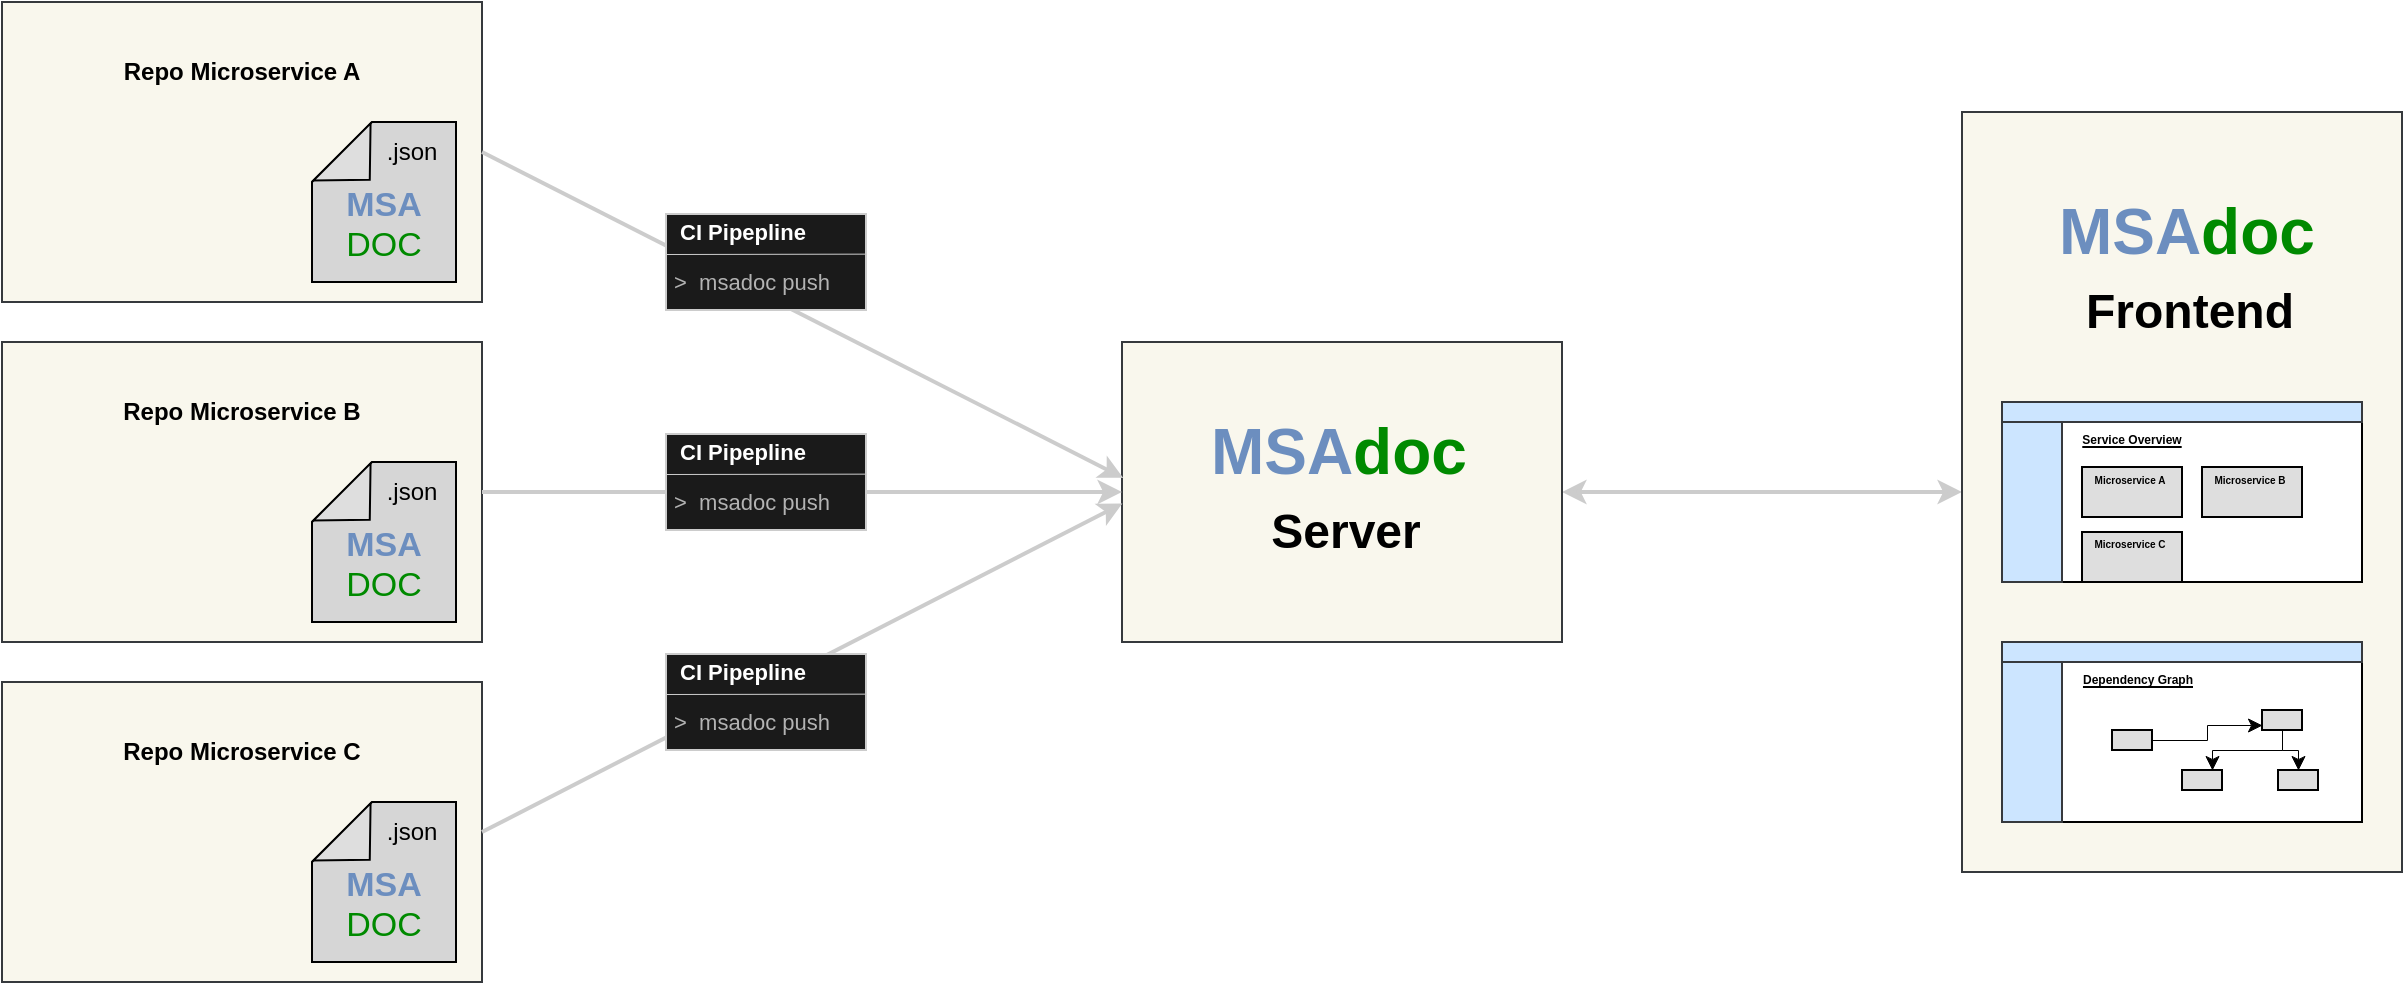 <mxfile version="20.2.8" type="google"><diagram id="jJ8ZIH-k-cA8LwhooIHd" name="Page-1"><mxGraphModel grid="1" page="1" gridSize="10" guides="1" tooltips="1" connect="1" arrows="1" fold="1" pageScale="1" pageWidth="850" pageHeight="1100" math="0" shadow="0"><root><mxCell id="0"/><mxCell id="1" parent="0"/><mxCell id="1desqvVgrYWaTcwig8yL-27" value="" style="group;" connectable="0" vertex="1" parent="1"><mxGeometry y="340" width="240" height="150" as="geometry"/></mxCell><mxCell id="1desqvVgrYWaTcwig8yL-1" value="" style="rounded=0;whiteSpace=wrap;html=1;fillColor=#f9f7ed;strokeColor=#36393d;" vertex="1" parent="1desqvVgrYWaTcwig8yL-27"><mxGeometry width="240" height="150" as="geometry"/></mxCell><mxCell id="1desqvVgrYWaTcwig8yL-2" value="Repo Microservice A" style="text;html=1;strokeColor=none;fillColor=none;align=center;verticalAlign=middle;whiteSpace=wrap;rounded=0;fontStyle=1" vertex="1" parent="1desqvVgrYWaTcwig8yL-27"><mxGeometry y="15.0" width="240" height="40.909" as="geometry"/></mxCell><mxCell id="1desqvVgrYWaTcwig8yL-15" value="" style="group" connectable="0" vertex="1" parent="1desqvVgrYWaTcwig8yL-27"><mxGeometry x="155" y="60" width="100" height="80" as="geometry"/></mxCell><mxCell id="1desqvVgrYWaTcwig8yL-30" value="" style="group" connectable="0" vertex="1" parent="1desqvVgrYWaTcwig8yL-15"><mxGeometry width="72" height="80" as="geometry"/></mxCell><mxCell id="1desqvVgrYWaTcwig8yL-31" style="edgeStyle=orthogonalEdgeStyle;rounded=0;orthogonalLoop=1;jettySize=auto;html=1;exitX=1;exitY=0.5;exitDx=0;exitDy=0;exitPerimeter=0;entryX=1;entryY=0.25;entryDx=0;entryDy=0;fontColor=#000000;" edge="1" parent="1desqvVgrYWaTcwig8yL-30" source="1desqvVgrYWaTcwig8yL-16" target="1desqvVgrYWaTcwig8yL-19"><mxGeometry relative="1" as="geometry"/></mxCell><mxCell id="1desqvVgrYWaTcwig8yL-16" value="" style="shape=card;whiteSpace=wrap;html=1;fillColor=#D6D6D6;" vertex="1" parent="1desqvVgrYWaTcwig8yL-30"><mxGeometry width="72" height="80" as="geometry"/></mxCell><mxCell id="1desqvVgrYWaTcwig8yL-17" value="" style="triangle;whiteSpace=wrap;html=1;rotation=45;fillColor=#DEDEDE;" vertex="1" parent="1desqvVgrYWaTcwig8yL-30"><mxGeometry x="12.13" y="1.69" width="19.63" height="40.38" as="geometry"/></mxCell><mxCell id="1desqvVgrYWaTcwig8yL-18" value="DOC" style="text;html=1;align=center;verticalAlign=middle;whiteSpace=wrap;rounded=0;fontSize=17;fontStyle=0;fontColor=#008A00;" vertex="1" parent="1desqvVgrYWaTcwig8yL-30"><mxGeometry x="9" y="50.4" width="54" height="24" as="geometry"/></mxCell><mxCell id="1desqvVgrYWaTcwig8yL-19" value="MSA" style="text;html=1;align=center;verticalAlign=middle;whiteSpace=wrap;rounded=0;fontSize=17;fontStyle=1;fontColor=#6C8EBF;" vertex="1" parent="1desqvVgrYWaTcwig8yL-30"><mxGeometry x="9" y="30" width="54" height="24" as="geometry"/></mxCell><mxCell id="1desqvVgrYWaTcwig8yL-20" value="&lt;font color=&quot;#000000&quot;&gt;.json&lt;/font&gt;" style="text;html=1;strokeColor=none;fillColor=none;align=center;verticalAlign=middle;whiteSpace=wrap;rounded=0;fontColor=#008A00;" vertex="1" parent="1desqvVgrYWaTcwig8yL-30"><mxGeometry x="30" width="40" height="30" as="geometry"/></mxCell><mxCell id="1desqvVgrYWaTcwig8yL-33" value="" style="group;" connectable="0" vertex="1" parent="1"><mxGeometry y="510" width="240" height="150" as="geometry"/></mxCell><mxCell id="1desqvVgrYWaTcwig8yL-34" value="" style="rounded=0;whiteSpace=wrap;html=1;fillColor=#f9f7ed;strokeColor=#36393d;" vertex="1" parent="1desqvVgrYWaTcwig8yL-33"><mxGeometry width="240" height="150" as="geometry"/></mxCell><mxCell id="1desqvVgrYWaTcwig8yL-35" value="Repo Microservice B" style="text;html=1;strokeColor=none;fillColor=none;align=center;verticalAlign=middle;whiteSpace=wrap;rounded=0;fontStyle=1" vertex="1" parent="1desqvVgrYWaTcwig8yL-33"><mxGeometry y="15.0" width="240" height="40.909" as="geometry"/></mxCell><mxCell id="1desqvVgrYWaTcwig8yL-36" value="" style="group" connectable="0" vertex="1" parent="1desqvVgrYWaTcwig8yL-33"><mxGeometry x="155" y="60" width="100" height="80" as="geometry"/></mxCell><mxCell id="1desqvVgrYWaTcwig8yL-37" value="" style="group" connectable="0" vertex="1" parent="1desqvVgrYWaTcwig8yL-36"><mxGeometry width="72" height="80" as="geometry"/></mxCell><mxCell id="1desqvVgrYWaTcwig8yL-38" style="edgeStyle=orthogonalEdgeStyle;rounded=0;orthogonalLoop=1;jettySize=auto;html=1;exitX=1;exitY=0.5;exitDx=0;exitDy=0;exitPerimeter=0;entryX=1;entryY=0.25;entryDx=0;entryDy=0;fontColor=#000000;" edge="1" parent="1desqvVgrYWaTcwig8yL-37" source="1desqvVgrYWaTcwig8yL-39" target="1desqvVgrYWaTcwig8yL-42"><mxGeometry relative="1" as="geometry"/></mxCell><mxCell id="1desqvVgrYWaTcwig8yL-39" value="" style="shape=card;whiteSpace=wrap;html=1;fillColor=#D6D6D6;" vertex="1" parent="1desqvVgrYWaTcwig8yL-37"><mxGeometry width="72" height="80" as="geometry"/></mxCell><mxCell id="1desqvVgrYWaTcwig8yL-40" value="" style="triangle;whiteSpace=wrap;html=1;rotation=45;fillColor=#DEDEDE;" vertex="1" parent="1desqvVgrYWaTcwig8yL-37"><mxGeometry x="12.13" y="1.69" width="19.63" height="40.38" as="geometry"/></mxCell><mxCell id="1desqvVgrYWaTcwig8yL-41" value="DOC" style="text;html=1;align=center;verticalAlign=middle;whiteSpace=wrap;rounded=0;fontSize=17;fontStyle=0;fontColor=#008A00;" vertex="1" parent="1desqvVgrYWaTcwig8yL-37"><mxGeometry x="9" y="50.4" width="54" height="24" as="geometry"/></mxCell><mxCell id="1desqvVgrYWaTcwig8yL-42" value="MSA" style="text;html=1;align=center;verticalAlign=middle;whiteSpace=wrap;rounded=0;fontSize=17;fontStyle=1;fontColor=#6C8EBF;" vertex="1" parent="1desqvVgrYWaTcwig8yL-37"><mxGeometry x="9" y="30" width="54" height="24" as="geometry"/></mxCell><mxCell id="1desqvVgrYWaTcwig8yL-43" value="&lt;font color=&quot;#000000&quot;&gt;.json&lt;/font&gt;" style="text;html=1;strokeColor=none;fillColor=none;align=center;verticalAlign=middle;whiteSpace=wrap;rounded=0;fontColor=#008A00;" vertex="1" parent="1desqvVgrYWaTcwig8yL-37"><mxGeometry x="30" width="40" height="30" as="geometry"/></mxCell><mxCell id="1desqvVgrYWaTcwig8yL-44" value="" style="group;" connectable="0" vertex="1" parent="1"><mxGeometry y="680" width="240" height="150" as="geometry"/></mxCell><mxCell id="1desqvVgrYWaTcwig8yL-45" value="" style="rounded=0;whiteSpace=wrap;html=1;fillColor=#f9f7ed;strokeColor=#36393d;" vertex="1" parent="1desqvVgrYWaTcwig8yL-44"><mxGeometry width="240" height="150" as="geometry"/></mxCell><mxCell id="1desqvVgrYWaTcwig8yL-46" value="Repo Microservice C" style="text;html=1;strokeColor=none;fillColor=none;align=center;verticalAlign=middle;whiteSpace=wrap;rounded=0;fontStyle=1" vertex="1" parent="1desqvVgrYWaTcwig8yL-44"><mxGeometry y="15.0" width="240" height="40.909" as="geometry"/></mxCell><mxCell id="1desqvVgrYWaTcwig8yL-47" value="" style="group" connectable="0" vertex="1" parent="1desqvVgrYWaTcwig8yL-44"><mxGeometry x="155" y="60" width="100" height="80" as="geometry"/></mxCell><mxCell id="1desqvVgrYWaTcwig8yL-48" value="" style="group" connectable="0" vertex="1" parent="1desqvVgrYWaTcwig8yL-47"><mxGeometry width="72" height="80" as="geometry"/></mxCell><mxCell id="1desqvVgrYWaTcwig8yL-49" style="edgeStyle=orthogonalEdgeStyle;rounded=0;orthogonalLoop=1;jettySize=auto;html=1;exitX=1;exitY=0.5;exitDx=0;exitDy=0;exitPerimeter=0;entryX=1;entryY=0.25;entryDx=0;entryDy=0;fontColor=#000000;" edge="1" parent="1desqvVgrYWaTcwig8yL-48" source="1desqvVgrYWaTcwig8yL-50" target="1desqvVgrYWaTcwig8yL-53"><mxGeometry relative="1" as="geometry"/></mxCell><mxCell id="1desqvVgrYWaTcwig8yL-50" value="" style="shape=card;whiteSpace=wrap;html=1;fillColor=#D6D6D6;" vertex="1" parent="1desqvVgrYWaTcwig8yL-48"><mxGeometry width="72" height="80" as="geometry"/></mxCell><mxCell id="1desqvVgrYWaTcwig8yL-51" value="" style="triangle;whiteSpace=wrap;html=1;rotation=45;fillColor=#DEDEDE;" vertex="1" parent="1desqvVgrYWaTcwig8yL-48"><mxGeometry x="12.13" y="1.69" width="19.63" height="40.38" as="geometry"/></mxCell><mxCell id="1desqvVgrYWaTcwig8yL-52" value="DOC" style="text;html=1;align=center;verticalAlign=middle;whiteSpace=wrap;rounded=0;fontSize=17;fontStyle=0;fontColor=#008A00;" vertex="1" parent="1desqvVgrYWaTcwig8yL-48"><mxGeometry x="9" y="50.4" width="54" height="24" as="geometry"/></mxCell><mxCell id="1desqvVgrYWaTcwig8yL-53" value="MSA" style="text;html=1;align=center;verticalAlign=middle;whiteSpace=wrap;rounded=0;fontSize=17;fontStyle=1;fontColor=#6C8EBF;" vertex="1" parent="1desqvVgrYWaTcwig8yL-48"><mxGeometry x="9" y="30" width="54" height="24" as="geometry"/></mxCell><mxCell id="1desqvVgrYWaTcwig8yL-54" value="&lt;font color=&quot;#000000&quot;&gt;.json&lt;/font&gt;" style="text;html=1;strokeColor=none;fillColor=none;align=center;verticalAlign=middle;whiteSpace=wrap;rounded=0;fontColor=#008A00;" vertex="1" parent="1desqvVgrYWaTcwig8yL-48"><mxGeometry x="30" width="40" height="30" as="geometry"/></mxCell><mxCell id="1desqvVgrYWaTcwig8yL-73" value="" style="edgeStyle=orthogonalEdgeStyle;rounded=0;orthogonalLoop=1;jettySize=auto;html=1;fontSize=20;fontColor=#000000;startArrow=classic;startFill=1;strokeWidth=2;fillColor=#f9f7ed;strokeColor=#CCCCCC;" edge="1" parent="1" source="1desqvVgrYWaTcwig8yL-55" target="1desqvVgrYWaTcwig8yL-68"><mxGeometry relative="1" as="geometry"/></mxCell><mxCell id="1desqvVgrYWaTcwig8yL-55" value="" style="rounded=0;whiteSpace=wrap;html=1;fillColor=#f9f7ed;strokeColor=#36393d;" vertex="1" parent="1"><mxGeometry x="560" y="510" width="220" height="150" as="geometry"/></mxCell><mxCell id="1desqvVgrYWaTcwig8yL-57" value="" style="group" connectable="0" vertex="1" parent="1"><mxGeometry x="610" y="550" width="124" height="30" as="geometry"/></mxCell><mxCell id="1desqvVgrYWaTcwig8yL-58" value="MSA" style="text;html=1;strokeColor=none;fillColor=none;align=center;verticalAlign=middle;whiteSpace=wrap;rounded=0;fontSize=32;fontStyle=1;fontColor=#6C8EBF;" vertex="1" parent="1desqvVgrYWaTcwig8yL-57"><mxGeometry width="60" height="30" as="geometry"/></mxCell><mxCell id="1desqvVgrYWaTcwig8yL-59" value="doc" style="text;html=1;align=center;verticalAlign=middle;whiteSpace=wrap;rounded=0;fontSize=32;fontStyle=1;fontColor=#008A00;" vertex="1" parent="1desqvVgrYWaTcwig8yL-57"><mxGeometry x="64" width="60" height="30" as="geometry"/></mxCell><mxCell id="1desqvVgrYWaTcwig8yL-60" value="&lt;font style=&quot;font-size: 24px;&quot;&gt;Server&lt;/font&gt;" style="text;html=1;strokeColor=none;fillColor=none;align=center;verticalAlign=middle;whiteSpace=wrap;rounded=0;fontColor=#000000;fontStyle=1" vertex="1" parent="1"><mxGeometry x="642" y="590" width="60" height="30" as="geometry"/></mxCell><mxCell id="1desqvVgrYWaTcwig8yL-61" value="" style="endArrow=classic;html=1;rounded=0;fontSize=24;fontColor=#000000;exitX=1;exitY=0.5;exitDx=0;exitDy=0;entryX=0.003;entryY=0.453;entryDx=0;entryDy=0;entryPerimeter=0;strokeWidth=2;fillColor=#f9f7ed;strokeColor=#CCCCCC;" edge="1" parent="1" source="1desqvVgrYWaTcwig8yL-1" target="1desqvVgrYWaTcwig8yL-55"><mxGeometry width="50" height="50" relative="1" as="geometry"><mxPoint x="510" y="460" as="sourcePoint"/><mxPoint x="560" y="585" as="targetPoint"/></mxGeometry></mxCell><mxCell id="1desqvVgrYWaTcwig8yL-62" value="" style="endArrow=classic;html=1;rounded=0;fontSize=24;fontColor=#000000;exitX=1;exitY=0.5;exitDx=0;exitDy=0;entryX=0;entryY=0.5;entryDx=0;entryDy=0;strokeWidth=2;fillColor=#f9f7ed;strokeColor=#CCCCCC;" edge="1" parent="1" source="1desqvVgrYWaTcwig8yL-34" target="1desqvVgrYWaTcwig8yL-55"><mxGeometry width="50" height="50" relative="1" as="geometry"><mxPoint x="580" y="500" as="sourcePoint"/><mxPoint x="630" y="450" as="targetPoint"/></mxGeometry></mxCell><mxCell id="1desqvVgrYWaTcwig8yL-63" value="" style="endArrow=classic;html=1;rounded=0;fontSize=24;fontColor=#000000;entryX=0.001;entryY=0.538;entryDx=0;entryDy=0;entryPerimeter=0;exitX=1;exitY=0.5;exitDx=0;exitDy=0;strokeWidth=2;fillColor=#f9f7ed;strokeColor=#CCCCCC;" edge="1" parent="1" source="1desqvVgrYWaTcwig8yL-45" target="1desqvVgrYWaTcwig8yL-55"><mxGeometry width="50" height="50" relative="1" as="geometry"><mxPoint x="370" y="760" as="sourcePoint"/><mxPoint x="630" y="630" as="targetPoint"/></mxGeometry></mxCell><mxCell id="1desqvVgrYWaTcwig8yL-68" value="" style="rounded=0;whiteSpace=wrap;html=1;fillColor=#f9f7ed;strokeColor=#36393d;" vertex="1" parent="1"><mxGeometry x="980" y="395" width="220" height="380" as="geometry"/></mxCell><mxCell id="1desqvVgrYWaTcwig8yL-69" value="" style="group" connectable="0" vertex="1" parent="1"><mxGeometry x="1034" y="440" width="124" height="30" as="geometry"/></mxCell><mxCell id="1desqvVgrYWaTcwig8yL-70" value="MSA" style="text;html=1;strokeColor=none;fillColor=none;align=center;verticalAlign=middle;whiteSpace=wrap;rounded=0;fontSize=32;fontStyle=1;fontColor=#6C8EBF;" vertex="1" parent="1desqvVgrYWaTcwig8yL-69"><mxGeometry width="60" height="30" as="geometry"/></mxCell><mxCell id="1desqvVgrYWaTcwig8yL-71" value="doc" style="text;html=1;align=center;verticalAlign=middle;whiteSpace=wrap;rounded=0;fontSize=32;fontStyle=1;fontColor=#008A00;" vertex="1" parent="1desqvVgrYWaTcwig8yL-69"><mxGeometry x="64" width="60" height="30" as="geometry"/></mxCell><mxCell id="1desqvVgrYWaTcwig8yL-72" value="&lt;font style=&quot;font-size: 24px;&quot;&gt;Frontend&lt;/font&gt;" style="text;html=1;strokeColor=none;fillColor=none;align=center;verticalAlign=middle;whiteSpace=wrap;rounded=0;fontColor=#000000;fontStyle=1" vertex="1" parent="1"><mxGeometry x="1064" y="480" width="60" height="30" as="geometry"/></mxCell><mxCell id="1desqvVgrYWaTcwig8yL-99" value="" style="group" connectable="0" vertex="1" parent="1"><mxGeometry x="1000" y="660" width="180" height="90" as="geometry"/></mxCell><mxCell id="1desqvVgrYWaTcwig8yL-75" value="" style="rounded=0;whiteSpace=wrap;html=1;fontSize=20;" vertex="1" parent="1desqvVgrYWaTcwig8yL-99"><mxGeometry width="180" height="90" as="geometry"/></mxCell><mxCell id="1desqvVgrYWaTcwig8yL-88" value="" style="rounded=0;whiteSpace=wrap;html=1;fontSize=5;fillColor=#cce5ff;strokeColor=#36393d;" vertex="1" parent="1desqvVgrYWaTcwig8yL-99"><mxGeometry y="10" width="30" height="80" as="geometry"/></mxCell><mxCell id="1desqvVgrYWaTcwig8yL-89" value="" style="rounded=0;whiteSpace=wrap;html=1;fontSize=5;fillColor=#cce5ff;strokeColor=#36393d;" vertex="1" parent="1desqvVgrYWaTcwig8yL-99"><mxGeometry width="180" height="10" as="geometry"/></mxCell><mxCell id="1desqvVgrYWaTcwig8yL-90" value="&lt;b&gt;&lt;u&gt;&lt;font style=&quot;font-size: 6px;&quot;&gt;Dependency Graph&lt;/font&gt;&lt;/u&gt;&lt;/b&gt;" style="text;html=1;strokeColor=none;fillColor=none;align=center;verticalAlign=middle;whiteSpace=wrap;rounded=0;fontSize=5;fontColor=#000000;" vertex="1" parent="1desqvVgrYWaTcwig8yL-99"><mxGeometry x="38" y="10" width="60" height="17" as="geometry"/></mxCell><mxCell id="1desqvVgrYWaTcwig8yL-98" value="" style="group" connectable="0" vertex="1" parent="1desqvVgrYWaTcwig8yL-99"><mxGeometry x="55" y="34" width="103" height="40" as="geometry"/></mxCell><mxCell id="1desqvVgrYWaTcwig8yL-91" value="" style="rounded=0;whiteSpace=wrap;html=1;fontSize=6;fontColor=#000000;fillColor=#DEDEDE;" vertex="1" parent="1desqvVgrYWaTcwig8yL-98"><mxGeometry y="10" width="20" height="10" as="geometry"/></mxCell><mxCell id="1desqvVgrYWaTcwig8yL-92" value="" style="rounded=0;whiteSpace=wrap;html=1;fontSize=6;fontColor=#000000;fillColor=#DEDEDE;" vertex="1" parent="1desqvVgrYWaTcwig8yL-98"><mxGeometry x="35" y="30" width="20" height="10" as="geometry"/></mxCell><mxCell id="1desqvVgrYWaTcwig8yL-96" style="edgeStyle=orthogonalEdgeStyle;rounded=0;orthogonalLoop=1;jettySize=auto;html=1;entryX=0.75;entryY=0;entryDx=0;entryDy=0;strokeWidth=0.5;fontSize=6;fontColor=#000000;startArrow=none;startFill=0;" edge="1" parent="1desqvVgrYWaTcwig8yL-98" source="1desqvVgrYWaTcwig8yL-93" target="1desqvVgrYWaTcwig8yL-92"><mxGeometry relative="1" as="geometry"><Array as="points"><mxPoint x="85" y="20"/><mxPoint x="50" y="20"/></Array></mxGeometry></mxCell><mxCell id="1desqvVgrYWaTcwig8yL-93" value="" style="rounded=0;whiteSpace=wrap;html=1;fontSize=6;fontColor=#000000;fillColor=#DEDEDE;" vertex="1" parent="1desqvVgrYWaTcwig8yL-98"><mxGeometry x="75" width="20" height="10" as="geometry"/></mxCell><mxCell id="1desqvVgrYWaTcwig8yL-95" style="edgeStyle=orthogonalEdgeStyle;rounded=0;orthogonalLoop=1;jettySize=auto;html=1;entryX=0;entryY=0.75;entryDx=0;entryDy=0;fontSize=6;fontColor=#000000;startArrow=none;startFill=0;strokeWidth=0.5;" edge="1" parent="1desqvVgrYWaTcwig8yL-98" source="1desqvVgrYWaTcwig8yL-91" target="1desqvVgrYWaTcwig8yL-93"><mxGeometry relative="1" as="geometry"/></mxCell><mxCell id="1desqvVgrYWaTcwig8yL-94" value="" style="rounded=0;whiteSpace=wrap;html=1;fontSize=6;fontColor=#000000;fillColor=#DEDEDE;" vertex="1" parent="1desqvVgrYWaTcwig8yL-98"><mxGeometry x="83" y="30" width="20" height="10" as="geometry"/></mxCell><mxCell id="1desqvVgrYWaTcwig8yL-97" style="edgeStyle=orthogonalEdgeStyle;rounded=0;orthogonalLoop=1;jettySize=auto;html=1;entryX=0.5;entryY=0;entryDx=0;entryDy=0;strokeWidth=0.5;fontSize=6;fontColor=#000000;startArrow=none;startFill=0;" edge="1" parent="1desqvVgrYWaTcwig8yL-98" source="1desqvVgrYWaTcwig8yL-93" target="1desqvVgrYWaTcwig8yL-94"><mxGeometry relative="1" as="geometry"><Array as="points"><mxPoint x="85" y="20"/><mxPoint x="93" y="20"/></Array></mxGeometry></mxCell><mxCell id="1desqvVgrYWaTcwig8yL-100" value="" style="group" connectable="0" vertex="1" parent="1"><mxGeometry x="1000" y="540" width="180" height="90" as="geometry"/></mxCell><mxCell id="1desqvVgrYWaTcwig8yL-74" value="" style="rounded=0;whiteSpace=wrap;html=1;fontSize=20;" vertex="1" parent="1desqvVgrYWaTcwig8yL-100"><mxGeometry width="180" height="90" as="geometry"/></mxCell><mxCell id="1desqvVgrYWaTcwig8yL-77" value="" style="rounded=0;whiteSpace=wrap;html=1;fontSize=8;fontColor=#000000;fillColor=#DEDEDE;" vertex="1" parent="1desqvVgrYWaTcwig8yL-100"><mxGeometry x="40" y="32.5" width="50" height="25" as="geometry"/></mxCell><mxCell id="1desqvVgrYWaTcwig8yL-78" value="" style="rounded=0;whiteSpace=wrap;html=1;fontSize=8;fontColor=#000000;fillColor=#DEDEDE;" vertex="1" parent="1desqvVgrYWaTcwig8yL-100"><mxGeometry x="100" y="32.5" width="50" height="25" as="geometry"/></mxCell><mxCell id="1desqvVgrYWaTcwig8yL-79" value="" style="rounded=0;whiteSpace=wrap;html=1;fontSize=8;fontColor=#000000;fillColor=#DEDEDE;" vertex="1" parent="1desqvVgrYWaTcwig8yL-100"><mxGeometry x="40" y="65" width="50" height="25" as="geometry"/></mxCell><mxCell id="1desqvVgrYWaTcwig8yL-82" value="&lt;font style=&quot;font-size: 5px;&quot;&gt;&lt;b&gt;Microservice A&lt;/b&gt;&lt;/font&gt;" style="text;html=1;strokeColor=none;fillColor=none;align=center;verticalAlign=middle;whiteSpace=wrap;rounded=0;fontSize=8;fontColor=#000000;" vertex="1" parent="1desqvVgrYWaTcwig8yL-100"><mxGeometry x="38" y="32.5" width="52" height="10" as="geometry"/></mxCell><mxCell id="1desqvVgrYWaTcwig8yL-83" value="&lt;font style=&quot;font-size: 5px;&quot;&gt;&lt;b&gt;Microservice B&lt;/b&gt;&lt;/font&gt;" style="text;html=1;strokeColor=none;fillColor=none;align=center;verticalAlign=middle;whiteSpace=wrap;rounded=0;fontSize=8;fontColor=#000000;" vertex="1" parent="1desqvVgrYWaTcwig8yL-100"><mxGeometry x="98" y="32.5" width="52" height="10" as="geometry"/></mxCell><mxCell id="1desqvVgrYWaTcwig8yL-84" value="&lt;font style=&quot;font-size: 5px;&quot;&gt;&lt;b&gt;Microservice C&lt;/b&gt;&lt;/font&gt;" style="text;html=1;strokeColor=none;fillColor=none;align=center;verticalAlign=middle;whiteSpace=wrap;rounded=0;fontSize=8;fontColor=#000000;" vertex="1" parent="1desqvVgrYWaTcwig8yL-100"><mxGeometry x="38" y="65" width="52" height="10" as="geometry"/></mxCell><mxCell id="1desqvVgrYWaTcwig8yL-85" value="" style="rounded=0;whiteSpace=wrap;html=1;fontSize=5;fillColor=#cce5ff;strokeColor=#36393d;" vertex="1" parent="1desqvVgrYWaTcwig8yL-100"><mxGeometry y="10" width="30" height="80" as="geometry"/></mxCell><mxCell id="1desqvVgrYWaTcwig8yL-86" value="" style="rounded=0;whiteSpace=wrap;html=1;fontSize=5;fillColor=#cce5ff;strokeColor=#36393d;" vertex="1" parent="1desqvVgrYWaTcwig8yL-100"><mxGeometry width="180" height="10" as="geometry"/></mxCell><mxCell id="1desqvVgrYWaTcwig8yL-87" value="&lt;b&gt;&lt;u&gt;&lt;font style=&quot;font-size: 6px;&quot;&gt;Service Overview&lt;/font&gt;&lt;/u&gt;&lt;/b&gt;" style="text;html=1;strokeColor=none;fillColor=none;align=center;verticalAlign=middle;whiteSpace=wrap;rounded=0;fontSize=5;fontColor=#000000;" vertex="1" parent="1desqvVgrYWaTcwig8yL-100"><mxGeometry x="35" y="10" width="60" height="17" as="geometry"/></mxCell><mxCell id="1desqvVgrYWaTcwig8yL-110" value="" style="group" connectable="0" vertex="1" parent="1"><mxGeometry x="330" y="440" width="102" height="55" as="geometry"/></mxCell><mxCell id="1desqvVgrYWaTcwig8yL-107" value="" style="rounded=0;whiteSpace=wrap;html=1;fontSize=11;fontColor=#B3B3B3;fillColor=#1A1A1A;strokeColor=#CCCCCC;" vertex="1" parent="1desqvVgrYWaTcwig8yL-110"><mxGeometry x="2" y="6" width="100" height="48" as="geometry"/></mxCell><mxCell id="1desqvVgrYWaTcwig8yL-105" value="&lt;font style=&quot;font-size: 11px;&quot;&gt;&amp;gt;&amp;nbsp; msadoc push&lt;/font&gt;" style="text;html=1;strokeColor=none;fillColor=none;align=center;verticalAlign=middle;whiteSpace=wrap;rounded=0;fontSize=11;fontColor=#B3B3B3;" vertex="1" parent="1desqvVgrYWaTcwig8yL-110"><mxGeometry y="25" width="90" height="30" as="geometry"/></mxCell><mxCell id="1desqvVgrYWaTcwig8yL-108" value="&lt;font color=&quot;#ffffff&quot;&gt;CI Pipepline&lt;/font&gt;" style="text;html=1;strokeColor=none;fillColor=none;align=left;verticalAlign=middle;whiteSpace=wrap;rounded=0;fontSize=11;fontColor=#1A1A1A;fontStyle=1" vertex="1" parent="1desqvVgrYWaTcwig8yL-110"><mxGeometry x="7" width="90" height="30" as="geometry"/></mxCell><mxCell id="1desqvVgrYWaTcwig8yL-109" value="" style="endArrow=none;html=1;rounded=0;strokeColor=#CCCCCC;strokeWidth=0.5;fontSize=11;fontColor=#FFFFFF;entryX=1.003;entryY=0.413;entryDx=0;entryDy=0;entryPerimeter=0;" edge="1" parent="1desqvVgrYWaTcwig8yL-110" target="1desqvVgrYWaTcwig8yL-107"><mxGeometry width="50" height="50" relative="1" as="geometry"><mxPoint x="2" y="26" as="sourcePoint"/><mxPoint x="82" y="-24" as="targetPoint"/></mxGeometry></mxCell><mxCell id="1desqvVgrYWaTcwig8yL-111" value="" style="group" connectable="0" vertex="1" parent="1"><mxGeometry x="330" y="550" width="102" height="55" as="geometry"/></mxCell><mxCell id="1desqvVgrYWaTcwig8yL-112" value="" style="rounded=0;whiteSpace=wrap;html=1;fontSize=11;fontColor=#B3B3B3;fillColor=#1A1A1A;strokeColor=#CCCCCC;" vertex="1" parent="1desqvVgrYWaTcwig8yL-111"><mxGeometry x="2" y="6" width="100" height="48" as="geometry"/></mxCell><mxCell id="1desqvVgrYWaTcwig8yL-113" value="&lt;font style=&quot;font-size: 11px;&quot;&gt;&amp;gt;&amp;nbsp; msadoc push&lt;/font&gt;" style="text;html=1;strokeColor=none;fillColor=none;align=center;verticalAlign=middle;whiteSpace=wrap;rounded=0;fontSize=11;fontColor=#B3B3B3;" vertex="1" parent="1desqvVgrYWaTcwig8yL-111"><mxGeometry y="25" width="90" height="30" as="geometry"/></mxCell><mxCell id="1desqvVgrYWaTcwig8yL-114" value="&lt;font color=&quot;#ffffff&quot;&gt;CI Pipepline&lt;/font&gt;" style="text;html=1;strokeColor=none;fillColor=none;align=left;verticalAlign=middle;whiteSpace=wrap;rounded=0;fontSize=11;fontColor=#1A1A1A;fontStyle=1" vertex="1" parent="1desqvVgrYWaTcwig8yL-111"><mxGeometry x="7" width="90" height="30" as="geometry"/></mxCell><mxCell id="1desqvVgrYWaTcwig8yL-115" value="" style="endArrow=none;html=1;rounded=0;strokeColor=#CCCCCC;strokeWidth=0.5;fontSize=11;fontColor=#FFFFFF;entryX=1.003;entryY=0.413;entryDx=0;entryDy=0;entryPerimeter=0;" edge="1" parent="1desqvVgrYWaTcwig8yL-111" target="1desqvVgrYWaTcwig8yL-112"><mxGeometry width="50" height="50" relative="1" as="geometry"><mxPoint x="2" y="26" as="sourcePoint"/><mxPoint x="82" y="-24" as="targetPoint"/></mxGeometry></mxCell><mxCell id="1desqvVgrYWaTcwig8yL-116" value="" style="group" connectable="0" vertex="1" parent="1"><mxGeometry x="330" y="660" width="102" height="55" as="geometry"/></mxCell><mxCell id="1desqvVgrYWaTcwig8yL-117" value="" style="rounded=0;whiteSpace=wrap;html=1;fontSize=11;fontColor=#B3B3B3;fillColor=#1A1A1A;strokeColor=#CCCCCC;" vertex="1" parent="1desqvVgrYWaTcwig8yL-116"><mxGeometry x="2" y="6" width="100" height="48" as="geometry"/></mxCell><mxCell id="1desqvVgrYWaTcwig8yL-118" value="&lt;font style=&quot;font-size: 11px;&quot;&gt;&amp;gt;&amp;nbsp; msadoc push&lt;/font&gt;" style="text;html=1;strokeColor=none;fillColor=none;align=center;verticalAlign=middle;whiteSpace=wrap;rounded=0;fontSize=11;fontColor=#B3B3B3;" vertex="1" parent="1desqvVgrYWaTcwig8yL-116"><mxGeometry y="25" width="90" height="30" as="geometry"/></mxCell><mxCell id="1desqvVgrYWaTcwig8yL-119" value="&lt;font color=&quot;#ffffff&quot;&gt;CI Pipepline&lt;/font&gt;" style="text;html=1;strokeColor=none;fillColor=none;align=left;verticalAlign=middle;whiteSpace=wrap;rounded=0;fontSize=11;fontColor=#1A1A1A;fontStyle=1" vertex="1" parent="1desqvVgrYWaTcwig8yL-116"><mxGeometry x="7" width="90" height="30" as="geometry"/></mxCell><mxCell id="1desqvVgrYWaTcwig8yL-120" value="" style="endArrow=none;html=1;rounded=0;strokeColor=#CCCCCC;strokeWidth=0.5;fontSize=11;fontColor=#FFFFFF;entryX=1.003;entryY=0.413;entryDx=0;entryDy=0;entryPerimeter=0;" edge="1" parent="1desqvVgrYWaTcwig8yL-116" target="1desqvVgrYWaTcwig8yL-117"><mxGeometry width="50" height="50" relative="1" as="geometry"><mxPoint x="2" y="26" as="sourcePoint"/><mxPoint x="82" y="-24" as="targetPoint"/></mxGeometry></mxCell></root></mxGraphModel></diagram></mxfile>